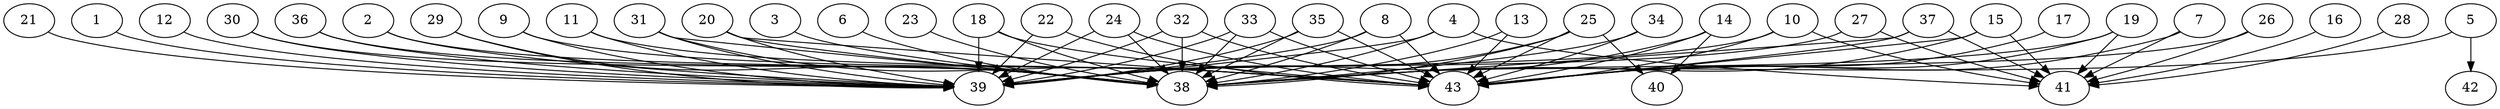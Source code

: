 // DAG (tier=3-complex, mode=data, n=43, ccr=0.517, fat=0.822, density=0.760, regular=0.266, jump=0.204, mindata=4194304, maxdata=33554432)
// DAG automatically generated by daggen at Sun Aug 24 16:33:35 2025
// /home/ermia/Project/Environments/daggen/bin/daggen --dot --ccr 0.517 --fat 0.822 --regular 0.266 --density 0.760 --jump 0.204 --mindata 4194304 --maxdata 33554432 -n 43 
digraph G {
  1 [size="18525944759823792", alpha="0.04", expect_size="9262972379911896"]
  1 -> 39 [size ="396146845417472"]
  2 [size="8949163827920896000000", alpha="0.08", expect_size="4474581913960448000000"]
  2 -> 38 [size ="3448352276480000"]
  2 -> 39 [size ="3448352276480000"]
  3 [size="27457041089538887680", alpha="0.14", expect_size="13728520544769443840"]
  3 -> 38 [size ="8735501267763200"]
  4 [size="142098053180596158464", alpha="0.01", expect_size="71049026590298079232"]
  4 -> 38 [size ="217845573091328"]
  4 -> 39 [size ="217845573091328"]
  4 -> 41 [size ="217845573091328"]
  5 [size="1052621743769880887296", alpha="0.05", expect_size="526310871884940443648"]
  5 -> 38 [size ="827824378216448"]
  5 -> 42 [size ="827824378216448"]
  6 [size="104425755097428320", alpha="0.03", expect_size="52212877548714160"]
  6 -> 38 [size ="5837669217075200"]
  7 [size="1422899038034435584", alpha="0.17", expect_size="711449519017217792"]
  7 -> 41 [size ="1734633272115200"]
  7 -> 43 [size ="1734633272115200"]
  8 [size="989400869265351901184", alpha="0.06", expect_size="494700434632675950592"]
  8 -> 38 [size ="794337097023488"]
  8 -> 39 [size ="794337097023488"]
  8 -> 43 [size ="794337097023488"]
  9 [size="97117540839196912", alpha="0.03", expect_size="48558770419598456"]
  9 -> 39 [size ="3885934818885632"]
  9 -> 43 [size ="3885934818885632"]
  10 [size="44388848466418856", alpha="0.09", expect_size="22194424233209428"]
  10 -> 39 [size ="2766746805075968"]
  10 -> 41 [size ="2766746805075968"]
  10 -> 43 [size ="2766746805075968"]
  11 [size="9870791679697038", alpha="0.03", expect_size="4935395839848519"]
  11 -> 39 [size ="492206607564800"]
  11 -> 43 [size ="492206607564800"]
  12 [size="2304047169358086400", alpha="0.11", expect_size="1152023584679043200"]
  12 -> 39 [size ="1808257769275392"]
  13 [size="28518170774526591238144", alpha="0.13", expect_size="14259085387263295619072"]
  13 -> 38 [size ="7467428917280768"]
  13 -> 43 [size ="7467428917280768"]
  14 [size="1675132571371551326208", alpha="0.12", expect_size="837566285685775663104"]
  14 -> 39 [size ="1128381894623232"]
  14 -> 40 [size ="1128381894623232"]
  14 -> 43 [size ="1128381894623232"]
  15 [size="155806479388395232", alpha="0.15", expect_size="77903239694197616"]
  15 -> 38 [size ="3187478513057792"]
  15 -> 41 [size ="3187478513057792"]
  15 -> 43 [size ="3187478513057792"]
  16 [size="6310572081315124224", alpha="0.05", expect_size="3155286040657562112"]
  16 -> 41 [size ="4286840714559488"]
  17 [size="185094899765605472", alpha="0.04", expect_size="92547449882802736"]
  17 -> 43 [size ="4873804870320128"]
  18 [size="38788686354682344", alpha="0.16", expect_size="19394343177341172"]
  18 -> 38 [size ="4657085417521152"]
  18 -> 39 [size ="4657085417521152"]
  18 -> 43 [size ="4657085417521152"]
  19 [size="2354183298541053952", alpha="0.12", expect_size="1177091649270526976"]
  19 -> 38 [size ="913604102586368"]
  19 -> 41 [size ="913604102586368"]
  19 -> 43 [size ="913604102586368"]
  20 [size="12773869691899204", alpha="0.01", expect_size="6386934845949602"]
  20 -> 38 [size ="704619793612800"]
  20 -> 39 [size ="704619793612800"]
  20 -> 43 [size ="704619793612800"]
  21 [size="1728995519115206590464", alpha="0.11", expect_size="864497759557603295232"]
  21 -> 39 [size ="1152442410467328"]
  22 [size="3465348018955194728448", alpha="0.18", expect_size="1732674009477597364224"]
  22 -> 39 [size ="1831982094876672"]
  22 -> 43 [size ="1831982094876672"]
  23 [size="2524106510463683584", alpha="0.19", expect_size="1262053255231841792"]
  23 -> 38 [size ="1269731659087872"]
  24 [size="6771292687673883", alpha="0.14", expect_size="3385646343836941"]
  24 -> 38 [size ="148751167520768"]
  24 -> 39 [size ="148751167520768"]
  24 -> 43 [size ="148751167520768"]
  25 [size="1643240620404991232", alpha="0.18", expect_size="821620310202495616"]
  25 -> 38 [size ="836011097587712"]
  25 -> 39 [size ="836011097587712"]
  25 -> 40 [size ="836011097587712"]
  25 -> 43 [size ="836011097587712"]
  26 [size="7556302705239464960", alpha="0.17", expect_size="3778151352619732480"]
  26 -> 41 [size ="3978559773212672"]
  26 -> 43 [size ="3978559773212672"]
  27 [size="4225002789420807168", alpha="0.11", expect_size="2112501394710403584"]
  27 -> 39 [size ="1989700650795008"]
  27 -> 41 [size ="1989700650795008"]
  28 [size="23369321952692928512000", alpha="0.02", expect_size="11684660976346464256000"]
  28 -> 41 [size ="6539141395251200"]
  29 [size="5462964113361931264", alpha="0.19", expect_size="2731482056680965632"]
  29 -> 38 [size ="3720898955706368"]
  29 -> 39 [size ="3720898955706368"]
  30 [size="423350428426310912", alpha="0.05", expect_size="211675214213155456"]
  30 -> 38 [size ="8258193465540608"]
  30 -> 39 [size ="8258193465540608"]
  31 [size="3355067129347041280", alpha="0.08", expect_size="1677533564673520640"]
  31 -> 38 [size ="1901303378739200"]
  31 -> 39 [size ="1901303378739200"]
  31 -> 43 [size ="1901303378739200"]
  32 [size="970558622041344128", alpha="0.08", expect_size="485279311020672064"]
  32 -> 38 [size ="750233889800192"]
  32 -> 39 [size ="750233889800192"]
  32 -> 43 [size ="750233889800192"]
  33 [size="34476686997049359466496", alpha="0.12", expect_size="17238343498524679733248"]
  33 -> 38 [size ="8474361853902848"]
  33 -> 39 [size ="8474361853902848"]
  33 -> 43 [size ="8474361853902848"]
  34 [size="193667469732180000", alpha="0.18", expect_size="96833734866090000"]
  34 -> 38 [size ="3124025026936832"]
  34 -> 43 [size ="3124025026936832"]
  35 [size="10980933612651239440384", alpha="0.09", expect_size="5490466806325619720192"]
  35 -> 38 [size ="3952296316633088"]
  35 -> 39 [size ="3952296316633088"]
  35 -> 43 [size ="3952296316633088"]
  36 [size="5007204026132811743232", alpha="0.01", expect_size="2503602013066405871616"]
  36 -> 38 [size ="2341460552712192"]
  36 -> 39 [size ="2341460552712192"]
  37 [size="55165561007974400", alpha="0.10", expect_size="27582780503987200"]
  37 -> 38 [size ="3183228433203200"]
  37 -> 41 [size ="3183228433203200"]
  37 -> 43 [size ="3183228433203200"]
  38 [size="22818898536631201792", alpha="0.06", expect_size="11409449268315600896"]
  39 [size="5371692283486533632", alpha="0.11", expect_size="2685846141743266816"]
  40 [size="55997064652101584", alpha="0.04", expect_size="27998532326050792"]
  41 [size="19519551995923310575616", alpha="0.06", expect_size="9759775997961655287808"]
  42 [size="794507885113494272", alpha="0.16", expect_size="397253942556747136"]
  43 [size="14738602155024280", alpha="0.10", expect_size="7369301077512140"]
}